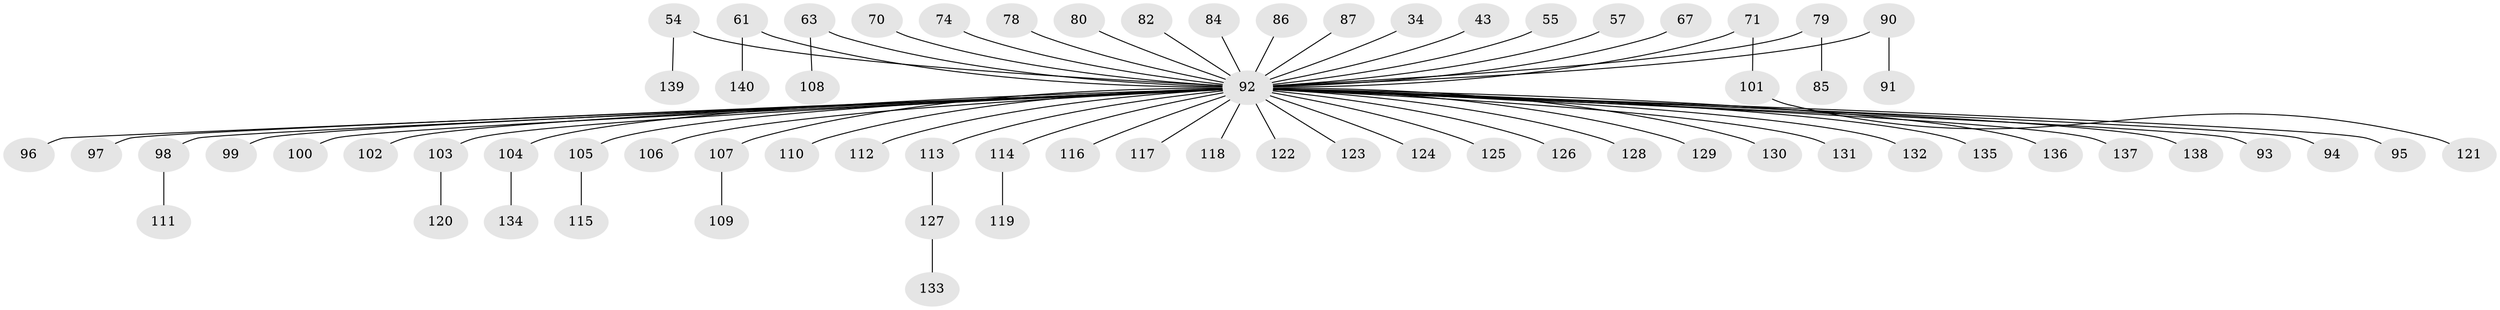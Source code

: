 // original degree distribution, {4: 0.05714285714285714, 6: 0.014285714285714285, 10: 0.007142857142857143, 7: 0.007142857142857143, 2: 0.2571428571428571, 3: 0.10714285714285714, 5: 0.02857142857142857, 1: 0.5142857142857142, 8: 0.007142857142857143}
// Generated by graph-tools (version 1.1) at 2025/53/03/09/25 04:53:48]
// undirected, 70 vertices, 69 edges
graph export_dot {
graph [start="1"]
  node [color=gray90,style=filled];
  34;
  43;
  54;
  55;
  57;
  61;
  63;
  67;
  70;
  71;
  74;
  78;
  79;
  80;
  82;
  84;
  85;
  86;
  87;
  90;
  91;
  92 [super="+83+35+29+32+39+89+44+64+88+47"];
  93;
  94;
  95;
  96;
  97;
  98;
  99;
  100;
  101;
  102;
  103;
  104;
  105;
  106;
  107;
  108;
  109;
  110;
  111;
  112;
  113;
  114;
  115;
  116;
  117;
  118;
  119;
  120;
  121;
  122;
  123;
  124;
  125;
  126;
  127;
  128;
  129;
  130;
  131;
  132;
  133;
  134;
  135;
  136;
  137;
  138;
  139;
  140;
  34 -- 92;
  43 -- 92;
  54 -- 139;
  54 -- 92;
  55 -- 92;
  57 -- 92;
  61 -- 140;
  61 -- 92;
  63 -- 108;
  63 -- 92;
  67 -- 92;
  70 -- 92;
  71 -- 101;
  71 -- 92;
  74 -- 92;
  78 -- 92;
  79 -- 85;
  79 -- 92;
  80 -- 92;
  82 -- 92;
  84 -- 92;
  86 -- 92;
  87 -- 92;
  90 -- 91;
  90 -- 92;
  92 -- 106;
  92 -- 113;
  92 -- 130;
  92 -- 131;
  92 -- 132;
  92 -- 135;
  92 -- 137;
  92 -- 138;
  92 -- 93;
  92 -- 95;
  92 -- 96;
  92 -- 97;
  92 -- 98;
  92 -- 100;
  92 -- 103;
  92 -- 104;
  92 -- 107;
  92 -- 112;
  92 -- 114;
  92 -- 116;
  92 -- 117;
  92 -- 118;
  92 -- 122;
  92 -- 123;
  92 -- 124;
  92 -- 125;
  92 -- 128;
  92 -- 136;
  92 -- 105;
  92 -- 94;
  92 -- 129;
  92 -- 102;
  92 -- 110;
  92 -- 99;
  92 -- 126;
  98 -- 111;
  101 -- 121;
  103 -- 120;
  104 -- 134;
  105 -- 115;
  107 -- 109;
  113 -- 127;
  114 -- 119;
  127 -- 133;
}
